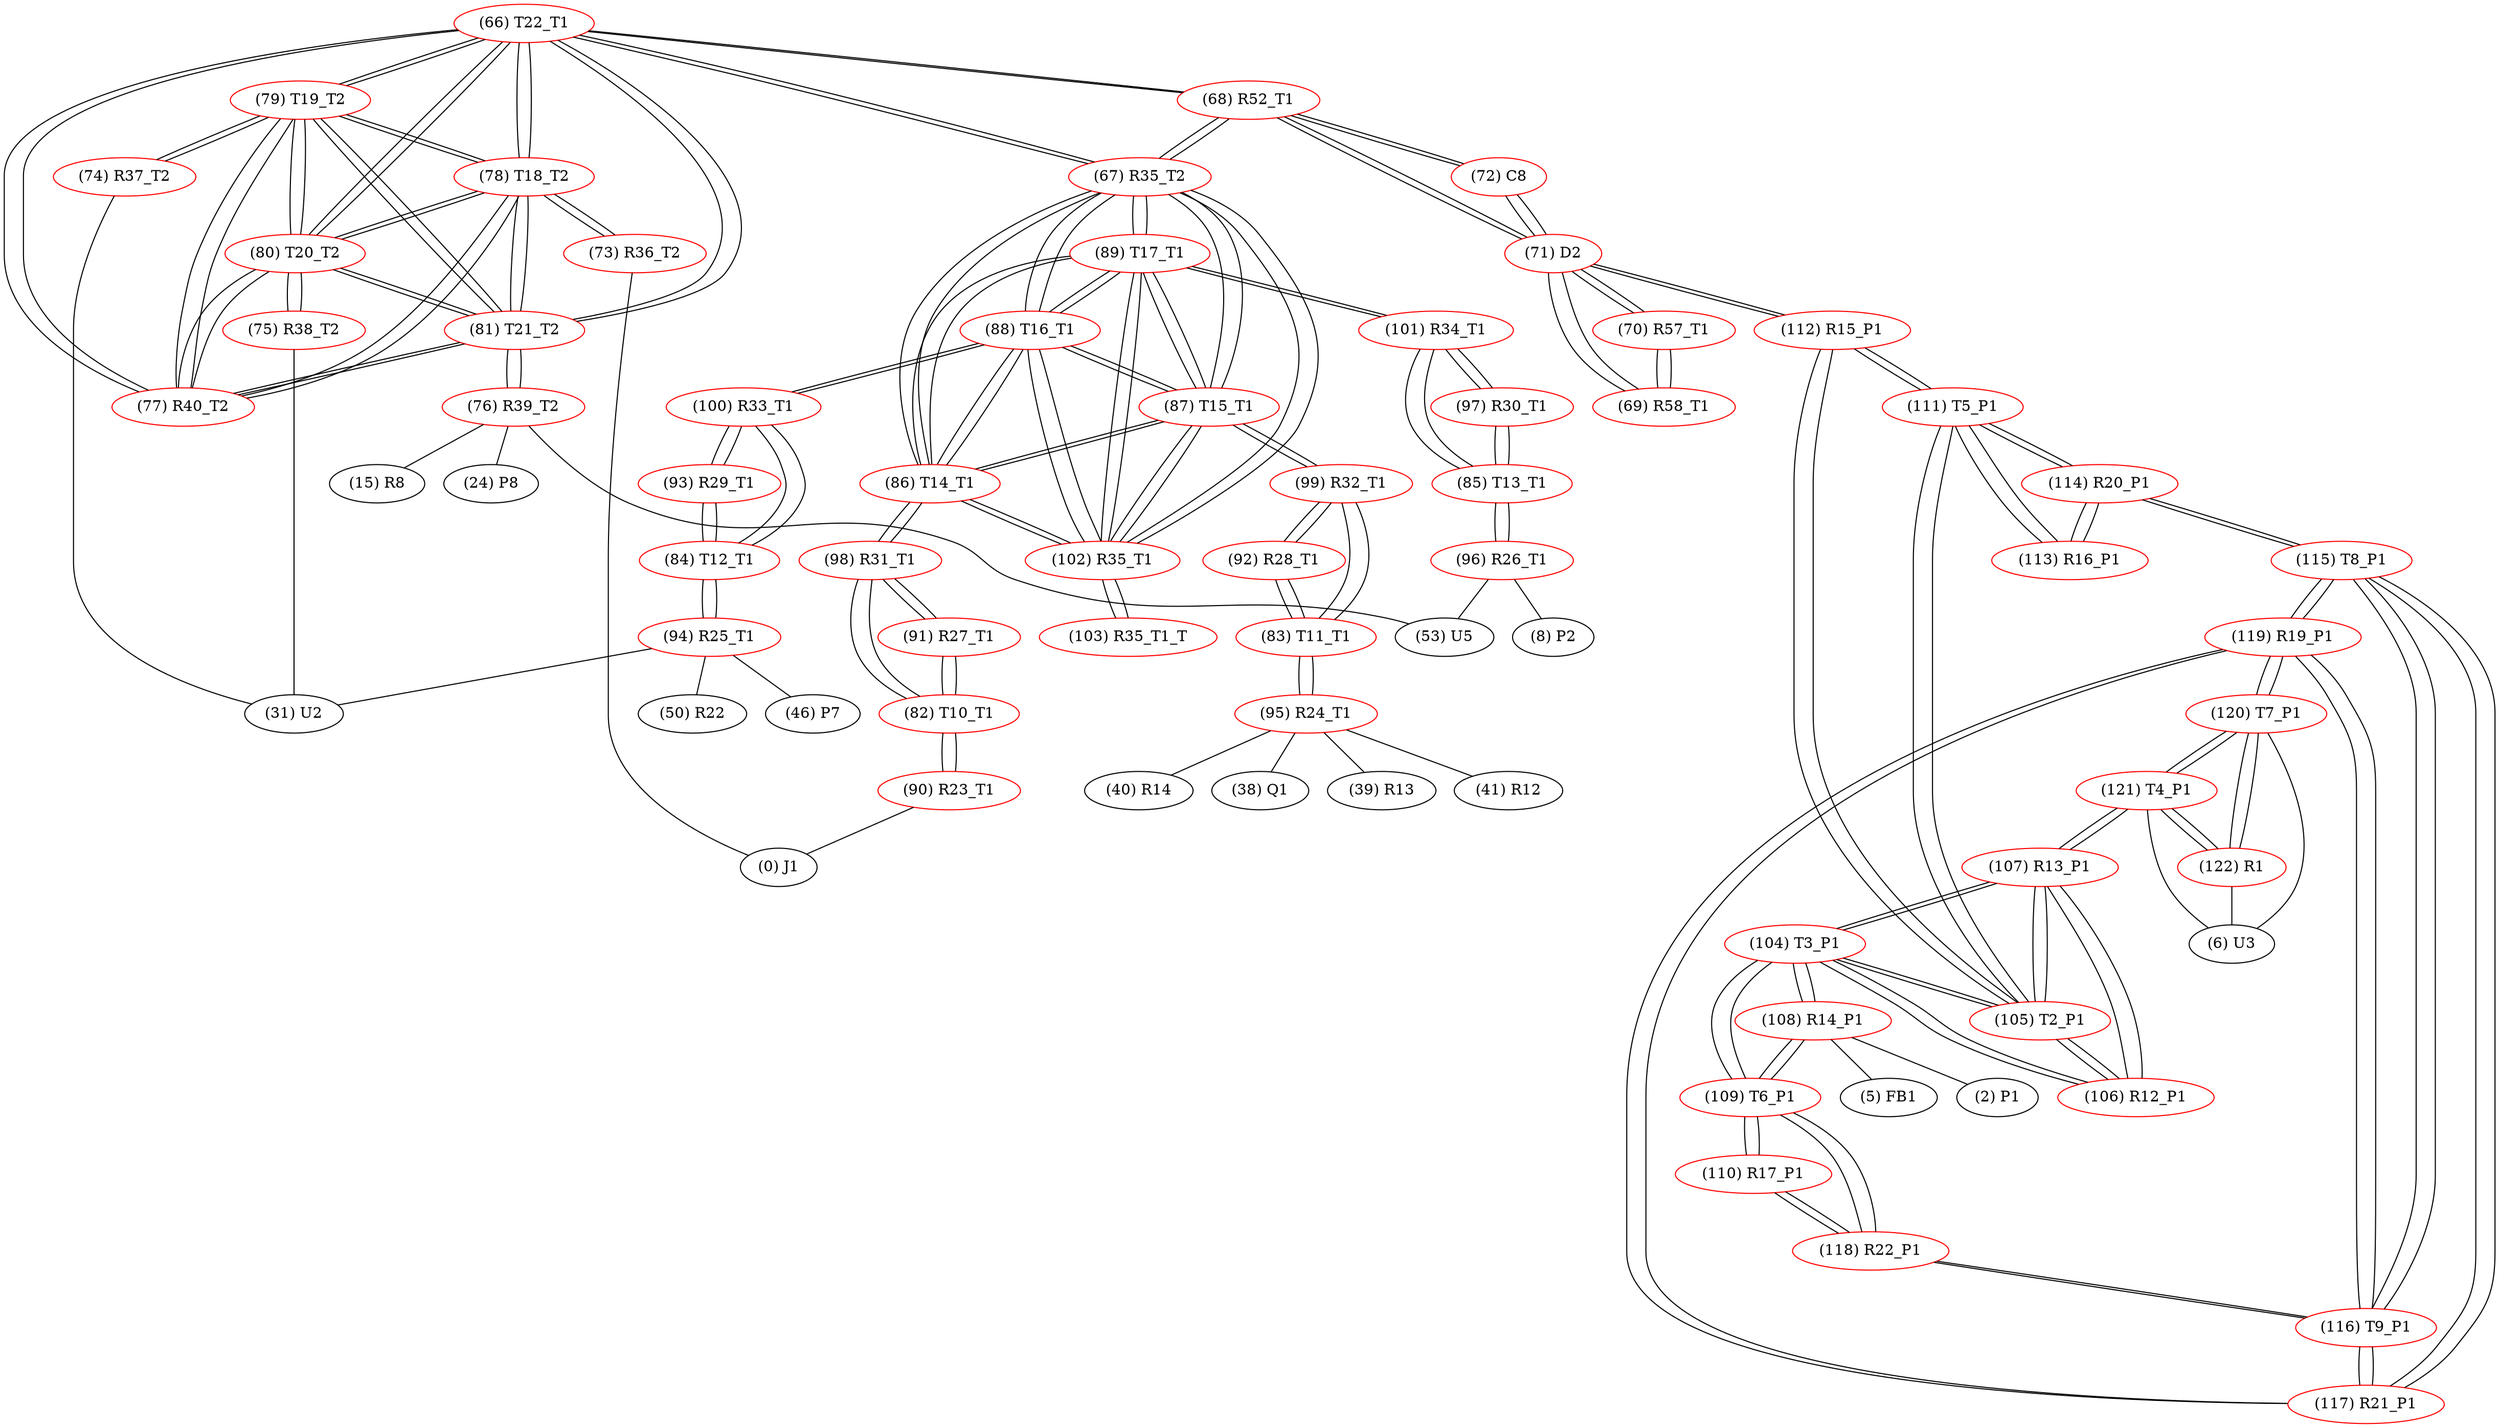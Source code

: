 graph {
	66 [label="(66) T22_T1" color=red]
	79 [label="(79) T19_T2"]
	78 [label="(78) T18_T2"]
	77 [label="(77) R40_T2"]
	81 [label="(81) T21_T2"]
	80 [label="(80) T20_T2"]
	68 [label="(68) R52_T1"]
	67 [label="(67) R35_T2"]
	67 [label="(67) R35_T2" color=red]
	88 [label="(88) T16_T1"]
	87 [label="(87) T15_T1"]
	102 [label="(102) R35_T1"]
	86 [label="(86) T14_T1"]
	89 [label="(89) T17_T1"]
	68 [label="(68) R52_T1"]
	66 [label="(66) T22_T1"]
	68 [label="(68) R52_T1" color=red]
	71 [label="(71) D2"]
	72 [label="(72) C8"]
	67 [label="(67) R35_T2"]
	66 [label="(66) T22_T1"]
	69 [label="(69) R58_T1" color=red]
	70 [label="(70) R57_T1"]
	71 [label="(71) D2"]
	70 [label="(70) R57_T1" color=red]
	69 [label="(69) R58_T1"]
	71 [label="(71) D2"]
	71 [label="(71) D2" color=red]
	68 [label="(68) R52_T1"]
	72 [label="(72) C8"]
	69 [label="(69) R58_T1"]
	70 [label="(70) R57_T1"]
	112 [label="(112) R15_P1"]
	72 [label="(72) C8" color=red]
	71 [label="(71) D2"]
	68 [label="(68) R52_T1"]
	73 [label="(73) R36_T2" color=red]
	0 [label="(0) J1"]
	78 [label="(78) T18_T2"]
	74 [label="(74) R37_T2" color=red]
	31 [label="(31) U2"]
	79 [label="(79) T19_T2"]
	75 [label="(75) R38_T2" color=red]
	31 [label="(31) U2"]
	80 [label="(80) T20_T2"]
	76 [label="(76) R39_T2" color=red]
	53 [label="(53) U5"]
	15 [label="(15) R8"]
	24 [label="(24) P8"]
	81 [label="(81) T21_T2"]
	77 [label="(77) R40_T2" color=red]
	66 [label="(66) T22_T1"]
	79 [label="(79) T19_T2"]
	78 [label="(78) T18_T2"]
	81 [label="(81) T21_T2"]
	80 [label="(80) T20_T2"]
	78 [label="(78) T18_T2" color=red]
	66 [label="(66) T22_T1"]
	79 [label="(79) T19_T2"]
	77 [label="(77) R40_T2"]
	81 [label="(81) T21_T2"]
	80 [label="(80) T20_T2"]
	73 [label="(73) R36_T2"]
	79 [label="(79) T19_T2" color=red]
	66 [label="(66) T22_T1"]
	78 [label="(78) T18_T2"]
	77 [label="(77) R40_T2"]
	81 [label="(81) T21_T2"]
	80 [label="(80) T20_T2"]
	74 [label="(74) R37_T2"]
	80 [label="(80) T20_T2" color=red]
	66 [label="(66) T22_T1"]
	79 [label="(79) T19_T2"]
	78 [label="(78) T18_T2"]
	77 [label="(77) R40_T2"]
	81 [label="(81) T21_T2"]
	75 [label="(75) R38_T2"]
	81 [label="(81) T21_T2" color=red]
	66 [label="(66) T22_T1"]
	79 [label="(79) T19_T2"]
	78 [label="(78) T18_T2"]
	77 [label="(77) R40_T2"]
	80 [label="(80) T20_T2"]
	76 [label="(76) R39_T2"]
	82 [label="(82) T10_T1" color=red]
	90 [label="(90) R23_T1"]
	98 [label="(98) R31_T1"]
	91 [label="(91) R27_T1"]
	83 [label="(83) T11_T1" color=red]
	95 [label="(95) R24_T1"]
	99 [label="(99) R32_T1"]
	92 [label="(92) R28_T1"]
	84 [label="(84) T12_T1" color=red]
	100 [label="(100) R33_T1"]
	93 [label="(93) R29_T1"]
	94 [label="(94) R25_T1"]
	85 [label="(85) T13_T1" color=red]
	97 [label="(97) R30_T1"]
	101 [label="(101) R34_T1"]
	96 [label="(96) R26_T1"]
	86 [label="(86) T14_T1" color=red]
	88 [label="(88) T16_T1"]
	87 [label="(87) T15_T1"]
	102 [label="(102) R35_T1"]
	89 [label="(89) T17_T1"]
	67 [label="(67) R35_T2"]
	98 [label="(98) R31_T1"]
	87 [label="(87) T15_T1" color=red]
	88 [label="(88) T16_T1"]
	102 [label="(102) R35_T1"]
	86 [label="(86) T14_T1"]
	89 [label="(89) T17_T1"]
	67 [label="(67) R35_T2"]
	99 [label="(99) R32_T1"]
	88 [label="(88) T16_T1" color=red]
	87 [label="(87) T15_T1"]
	102 [label="(102) R35_T1"]
	86 [label="(86) T14_T1"]
	89 [label="(89) T17_T1"]
	67 [label="(67) R35_T2"]
	100 [label="(100) R33_T1"]
	89 [label="(89) T17_T1" color=red]
	88 [label="(88) T16_T1"]
	87 [label="(87) T15_T1"]
	102 [label="(102) R35_T1"]
	86 [label="(86) T14_T1"]
	67 [label="(67) R35_T2"]
	101 [label="(101) R34_T1"]
	90 [label="(90) R23_T1" color=red]
	0 [label="(0) J1"]
	82 [label="(82) T10_T1"]
	91 [label="(91) R27_T1" color=red]
	82 [label="(82) T10_T1"]
	98 [label="(98) R31_T1"]
	92 [label="(92) R28_T1" color=red]
	99 [label="(99) R32_T1"]
	83 [label="(83) T11_T1"]
	93 [label="(93) R29_T1" color=red]
	100 [label="(100) R33_T1"]
	84 [label="(84) T12_T1"]
	94 [label="(94) R25_T1" color=red]
	31 [label="(31) U2"]
	50 [label="(50) R22"]
	46 [label="(46) P7"]
	84 [label="(84) T12_T1"]
	95 [label="(95) R24_T1" color=red]
	41 [label="(41) R12"]
	40 [label="(40) R14"]
	38 [label="(38) Q1"]
	39 [label="(39) R13"]
	83 [label="(83) T11_T1"]
	96 [label="(96) R26_T1" color=red]
	53 [label="(53) U5"]
	8 [label="(8) P2"]
	85 [label="(85) T13_T1"]
	97 [label="(97) R30_T1" color=red]
	101 [label="(101) R34_T1"]
	85 [label="(85) T13_T1"]
	98 [label="(98) R31_T1" color=red]
	82 [label="(82) T10_T1"]
	91 [label="(91) R27_T1"]
	86 [label="(86) T14_T1"]
	99 [label="(99) R32_T1" color=red]
	87 [label="(87) T15_T1"]
	92 [label="(92) R28_T1"]
	83 [label="(83) T11_T1"]
	100 [label="(100) R33_T1" color=red]
	88 [label="(88) T16_T1"]
	93 [label="(93) R29_T1"]
	84 [label="(84) T12_T1"]
	101 [label="(101) R34_T1" color=red]
	89 [label="(89) T17_T1"]
	97 [label="(97) R30_T1"]
	85 [label="(85) T13_T1"]
	102 [label="(102) R35_T1" color=red]
	88 [label="(88) T16_T1"]
	87 [label="(87) T15_T1"]
	86 [label="(86) T14_T1"]
	89 [label="(89) T17_T1"]
	67 [label="(67) R35_T2"]
	103 [label="(103) R35_T1_T"]
	103 [label="(103) R35_T1_T" color=red]
	102 [label="(102) R35_T1"]
	104 [label="(104) T3_P1" color=red]
	108 [label="(108) R14_P1"]
	109 [label="(109) T6_P1"]
	107 [label="(107) R13_P1"]
	106 [label="(106) R12_P1"]
	105 [label="(105) T2_P1"]
	105 [label="(105) T2_P1" color=red]
	107 [label="(107) R13_P1"]
	104 [label="(104) T3_P1"]
	106 [label="(106) R12_P1"]
	111 [label="(111) T5_P1"]
	112 [label="(112) R15_P1"]
	106 [label="(106) R12_P1" color=red]
	107 [label="(107) R13_P1"]
	104 [label="(104) T3_P1"]
	105 [label="(105) T2_P1"]
	107 [label="(107) R13_P1" color=red]
	121 [label="(121) T4_P1"]
	104 [label="(104) T3_P1"]
	106 [label="(106) R12_P1"]
	105 [label="(105) T2_P1"]
	108 [label="(108) R14_P1" color=red]
	5 [label="(5) FB1"]
	2 [label="(2) P1"]
	104 [label="(104) T3_P1"]
	109 [label="(109) T6_P1"]
	109 [label="(109) T6_P1" color=red]
	108 [label="(108) R14_P1"]
	104 [label="(104) T3_P1"]
	118 [label="(118) R22_P1"]
	110 [label="(110) R17_P1"]
	110 [label="(110) R17_P1" color=red]
	118 [label="(118) R22_P1"]
	109 [label="(109) T6_P1"]
	111 [label="(111) T5_P1" color=red]
	105 [label="(105) T2_P1"]
	112 [label="(112) R15_P1"]
	113 [label="(113) R16_P1"]
	114 [label="(114) R20_P1"]
	112 [label="(112) R15_P1" color=red]
	71 [label="(71) D2"]
	105 [label="(105) T2_P1"]
	111 [label="(111) T5_P1"]
	113 [label="(113) R16_P1" color=red]
	111 [label="(111) T5_P1"]
	114 [label="(114) R20_P1"]
	114 [label="(114) R20_P1" color=red]
	115 [label="(115) T8_P1"]
	113 [label="(113) R16_P1"]
	111 [label="(111) T5_P1"]
	115 [label="(115) T8_P1" color=red]
	116 [label="(116) T9_P1"]
	117 [label="(117) R21_P1"]
	119 [label="(119) R19_P1"]
	114 [label="(114) R20_P1"]
	116 [label="(116) T9_P1" color=red]
	118 [label="(118) R22_P1"]
	117 [label="(117) R21_P1"]
	115 [label="(115) T8_P1"]
	119 [label="(119) R19_P1"]
	117 [label="(117) R21_P1" color=red]
	116 [label="(116) T9_P1"]
	115 [label="(115) T8_P1"]
	119 [label="(119) R19_P1"]
	118 [label="(118) R22_P1" color=red]
	116 [label="(116) T9_P1"]
	109 [label="(109) T6_P1"]
	110 [label="(110) R17_P1"]
	119 [label="(119) R19_P1" color=red]
	116 [label="(116) T9_P1"]
	117 [label="(117) R21_P1"]
	115 [label="(115) T8_P1"]
	120 [label="(120) T7_P1"]
	120 [label="(120) T7_P1" color=red]
	122 [label="(122) R1"]
	121 [label="(121) T4_P1"]
	6 [label="(6) U3"]
	119 [label="(119) R19_P1"]
	121 [label="(121) T4_P1" color=red]
	107 [label="(107) R13_P1"]
	122 [label="(122) R1"]
	120 [label="(120) T7_P1"]
	6 [label="(6) U3"]
	122 [label="(122) R1" color=red]
	121 [label="(121) T4_P1"]
	120 [label="(120) T7_P1"]
	6 [label="(6) U3"]
	66 -- 79
	66 -- 78
	66 -- 77
	66 -- 81
	66 -- 80
	66 -- 68
	66 -- 67
	67 -- 88
	67 -- 87
	67 -- 102
	67 -- 86
	67 -- 89
	67 -- 68
	67 -- 66
	68 -- 71
	68 -- 72
	68 -- 67
	68 -- 66
	69 -- 70
	69 -- 71
	70 -- 69
	70 -- 71
	71 -- 68
	71 -- 72
	71 -- 69
	71 -- 70
	71 -- 112
	72 -- 71
	72 -- 68
	73 -- 0
	73 -- 78
	74 -- 31
	74 -- 79
	75 -- 31
	75 -- 80
	76 -- 53
	76 -- 15
	76 -- 24
	76 -- 81
	77 -- 66
	77 -- 79
	77 -- 78
	77 -- 81
	77 -- 80
	78 -- 66
	78 -- 79
	78 -- 77
	78 -- 81
	78 -- 80
	78 -- 73
	79 -- 66
	79 -- 78
	79 -- 77
	79 -- 81
	79 -- 80
	79 -- 74
	80 -- 66
	80 -- 79
	80 -- 78
	80 -- 77
	80 -- 81
	80 -- 75
	81 -- 66
	81 -- 79
	81 -- 78
	81 -- 77
	81 -- 80
	81 -- 76
	82 -- 90
	82 -- 98
	82 -- 91
	83 -- 95
	83 -- 99
	83 -- 92
	84 -- 100
	84 -- 93
	84 -- 94
	85 -- 97
	85 -- 101
	85 -- 96
	86 -- 88
	86 -- 87
	86 -- 102
	86 -- 89
	86 -- 67
	86 -- 98
	87 -- 88
	87 -- 102
	87 -- 86
	87 -- 89
	87 -- 67
	87 -- 99
	88 -- 87
	88 -- 102
	88 -- 86
	88 -- 89
	88 -- 67
	88 -- 100
	89 -- 88
	89 -- 87
	89 -- 102
	89 -- 86
	89 -- 67
	89 -- 101
	90 -- 0
	90 -- 82
	91 -- 82
	91 -- 98
	92 -- 99
	92 -- 83
	93 -- 100
	93 -- 84
	94 -- 31
	94 -- 50
	94 -- 46
	94 -- 84
	95 -- 41
	95 -- 40
	95 -- 38
	95 -- 39
	95 -- 83
	96 -- 53
	96 -- 8
	96 -- 85
	97 -- 101
	97 -- 85
	98 -- 82
	98 -- 91
	98 -- 86
	99 -- 87
	99 -- 92
	99 -- 83
	100 -- 88
	100 -- 93
	100 -- 84
	101 -- 89
	101 -- 97
	101 -- 85
	102 -- 88
	102 -- 87
	102 -- 86
	102 -- 89
	102 -- 67
	102 -- 103
	103 -- 102
	104 -- 108
	104 -- 109
	104 -- 107
	104 -- 106
	104 -- 105
	105 -- 107
	105 -- 104
	105 -- 106
	105 -- 111
	105 -- 112
	106 -- 107
	106 -- 104
	106 -- 105
	107 -- 121
	107 -- 104
	107 -- 106
	107 -- 105
	108 -- 5
	108 -- 2
	108 -- 104
	108 -- 109
	109 -- 108
	109 -- 104
	109 -- 118
	109 -- 110
	110 -- 118
	110 -- 109
	111 -- 105
	111 -- 112
	111 -- 113
	111 -- 114
	112 -- 71
	112 -- 105
	112 -- 111
	113 -- 111
	113 -- 114
	114 -- 115
	114 -- 113
	114 -- 111
	115 -- 116
	115 -- 117
	115 -- 119
	115 -- 114
	116 -- 118
	116 -- 117
	116 -- 115
	116 -- 119
	117 -- 116
	117 -- 115
	117 -- 119
	118 -- 116
	118 -- 109
	118 -- 110
	119 -- 116
	119 -- 117
	119 -- 115
	119 -- 120
	120 -- 122
	120 -- 121
	120 -- 6
	120 -- 119
	121 -- 107
	121 -- 122
	121 -- 120
	121 -- 6
	122 -- 121
	122 -- 120
	122 -- 6
}